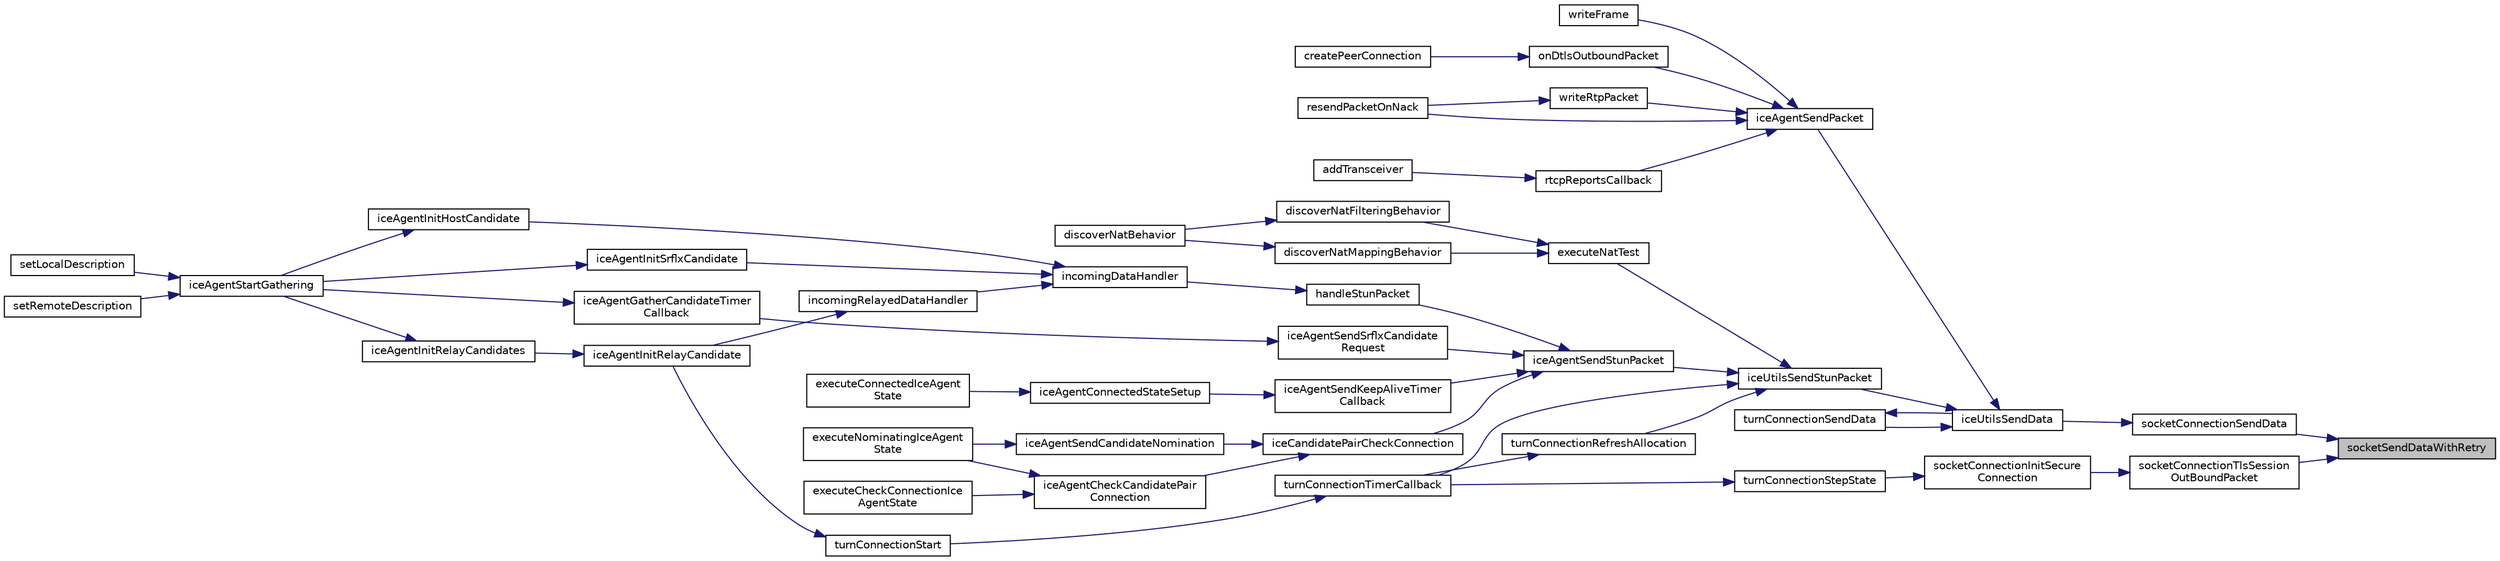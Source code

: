 digraph "socketSendDataWithRetry"
{
 // LATEX_PDF_SIZE
  edge [fontname="Helvetica",fontsize="10",labelfontname="Helvetica",labelfontsize="10"];
  node [fontname="Helvetica",fontsize="10",shape=record];
  rankdir="RL";
  Node1 [label="socketSendDataWithRetry",height=0.2,width=0.4,color="black", fillcolor="grey75", style="filled", fontcolor="black",tooltip=" "];
  Node1 -> Node2 [dir="back",color="midnightblue",fontsize="10",style="solid",fontname="Helvetica"];
  Node2 [label="socketConnectionSendData",height=0.2,width=0.4,color="black", fillcolor="white", style="filled",URL="$SocketConnection_8h.html#a76b988c2d068c9c5fb9e7015ae760dee",tooltip=" "];
  Node2 -> Node3 [dir="back",color="midnightblue",fontsize="10",style="solid",fontname="Helvetica"];
  Node3 [label="iceUtilsSendData",height=0.2,width=0.4,color="black", fillcolor="white", style="filled",URL="$IceUtils_8c.html#abffd2f385a91e5840b12912df46777d4",tooltip=" "];
  Node3 -> Node4 [dir="back",color="midnightblue",fontsize="10",style="solid",fontname="Helvetica"];
  Node4 [label="iceAgentSendPacket",height=0.2,width=0.4,color="black", fillcolor="white", style="filled",URL="$IceAgent_8h.html#a211837bf560b424d14213e4897184c7c",tooltip=" "];
  Node4 -> Node5 [dir="back",color="midnightblue",fontsize="10",style="solid",fontname="Helvetica"];
  Node5 [label="onDtlsOutboundPacket",height=0.2,width=0.4,color="black", fillcolor="white", style="filled",URL="$PeerConnection_8c.html#a8623356d515aabe66d493018cc61c1f3",tooltip=" "];
  Node5 -> Node6 [dir="back",color="midnightblue",fontsize="10",style="solid",fontname="Helvetica"];
  Node6 [label="createPeerConnection",height=0.2,width=0.4,color="black", fillcolor="white", style="filled",URL="$group__PublicMemberFunctions.html#gada972c66438c7e7c82e1db0cfe2b2640",tooltip=" "];
  Node4 -> Node7 [dir="back",color="midnightblue",fontsize="10",style="solid",fontname="Helvetica"];
  Node7 [label="resendPacketOnNack",height=0.2,width=0.4,color="black", fillcolor="white", style="filled",URL="$Retransmitter_8h.html#a55e0c0bf127bb71130d3187b05e7ed87",tooltip=" "];
  Node4 -> Node8 [dir="back",color="midnightblue",fontsize="10",style="solid",fontname="Helvetica"];
  Node8 [label="rtcpReportsCallback",height=0.2,width=0.4,color="black", fillcolor="white", style="filled",URL="$PeerConnection_8c.html#a4afea8c5d470548d2889fb8d3218ba0f",tooltip=" "];
  Node8 -> Node9 [dir="back",color="midnightblue",fontsize="10",style="solid",fontname="Helvetica"];
  Node9 [label="addTransceiver",height=0.2,width=0.4,color="black", fillcolor="white", style="filled",URL="$group__PublicMemberFunctions.html#ga5b89dc2e301e35f30330c57bc1361dcb",tooltip="Create a new RtcRtpTransceiver and add it to the set of transceivers."];
  Node4 -> Node10 [dir="back",color="midnightblue",fontsize="10",style="solid",fontname="Helvetica"];
  Node10 [label="writeFrame",height=0.2,width=0.4,color="black", fillcolor="white", style="filled",URL="$group__PublicMemberFunctions.html#ga40c7caf6325f426d82030beec50cc86e",tooltip="Packetizes and sends media via the configuration specified by the RtcRtpTransceiver."];
  Node4 -> Node11 [dir="back",color="midnightblue",fontsize="10",style="solid",fontname="Helvetica"];
  Node11 [label="writeRtpPacket",height=0.2,width=0.4,color="black", fillcolor="white", style="filled",URL="$Rtp_8h.html#a6f38cb81e122dec46ea50feb5edb652a",tooltip=" "];
  Node11 -> Node7 [dir="back",color="midnightblue",fontsize="10",style="solid",fontname="Helvetica"];
  Node3 -> Node12 [dir="back",color="midnightblue",fontsize="10",style="solid",fontname="Helvetica"];
  Node12 [label="iceUtilsSendStunPacket",height=0.2,width=0.4,color="black", fillcolor="white", style="filled",URL="$IceUtils_8c.html#a163008ed55dd5e46e25737a89d5beabb",tooltip=" "];
  Node12 -> Node13 [dir="back",color="midnightblue",fontsize="10",style="solid",fontname="Helvetica"];
  Node13 [label="executeNatTest",height=0.2,width=0.4,color="black", fillcolor="white", style="filled",URL="$NatBehaviorDiscovery_8h.html#a9cdb27af6b840b3217f6ec9ae06fbc50",tooltip=" "];
  Node13 -> Node14 [dir="back",color="midnightblue",fontsize="10",style="solid",fontname="Helvetica"];
  Node14 [label="discoverNatFilteringBehavior",height=0.2,width=0.4,color="black", fillcolor="white", style="filled",URL="$NatBehaviorDiscovery_8h.html#a77f90fc2c07e04453814c93f6cf3ec2b",tooltip=" "];
  Node14 -> Node15 [dir="back",color="midnightblue",fontsize="10",style="solid",fontname="Helvetica"];
  Node15 [label="discoverNatBehavior",height=0.2,width=0.4,color="black", fillcolor="white", style="filled",URL="$group__PublicMemberFunctions.html#ga6c4139787f87c307c2033b51d65284ce",tooltip="Use the process described in https://tools.ietf.org/html/rfc5780#section-4.3 to discover NAT behavior..."];
  Node13 -> Node16 [dir="back",color="midnightblue",fontsize="10",style="solid",fontname="Helvetica"];
  Node16 [label="discoverNatMappingBehavior",height=0.2,width=0.4,color="black", fillcolor="white", style="filled",URL="$NatBehaviorDiscovery_8h.html#acd09e47ca43569fd569a75e230ffb957",tooltip=" "];
  Node16 -> Node15 [dir="back",color="midnightblue",fontsize="10",style="solid",fontname="Helvetica"];
  Node12 -> Node17 [dir="back",color="midnightblue",fontsize="10",style="solid",fontname="Helvetica"];
  Node17 [label="iceAgentSendStunPacket",height=0.2,width=0.4,color="black", fillcolor="white", style="filled",URL="$IceAgent_8h.html#abb490564967cb36da930909e67ba2ff0",tooltip=" "];
  Node17 -> Node18 [dir="back",color="midnightblue",fontsize="10",style="solid",fontname="Helvetica"];
  Node18 [label="handleStunPacket",height=0.2,width=0.4,color="black", fillcolor="white", style="filled",URL="$IceAgent_8h.html#ac05b87e31e89363944974da428845ef3",tooltip=" "];
  Node18 -> Node19 [dir="back",color="midnightblue",fontsize="10",style="solid",fontname="Helvetica"];
  Node19 [label="incomingDataHandler",height=0.2,width=0.4,color="black", fillcolor="white", style="filled",URL="$IceAgent_8h.html#a4679168f8e324e0324a8c129fe6d606d",tooltip=" "];
  Node19 -> Node20 [dir="back",color="midnightblue",fontsize="10",style="solid",fontname="Helvetica"];
  Node20 [label="iceAgentInitHostCandidate",height=0.2,width=0.4,color="black", fillcolor="white", style="filled",URL="$IceAgent_8h.html#ab7fc78b0a2605c5291b7ec8d7ed40cdc",tooltip=" "];
  Node20 -> Node21 [dir="back",color="midnightblue",fontsize="10",style="solid",fontname="Helvetica"];
  Node21 [label="iceAgentStartGathering",height=0.2,width=0.4,color="black", fillcolor="white", style="filled",URL="$IceAgent_8h.html#aaedcdc437dc6d6753a438f7c5ddf0c7c",tooltip=" "];
  Node21 -> Node22 [dir="back",color="midnightblue",fontsize="10",style="solid",fontname="Helvetica"];
  Node22 [label="setLocalDescription",height=0.2,width=0.4,color="black", fillcolor="white", style="filled",URL="$group__PublicMemberFunctions.html#ga060e71a4e33e0b7a8087317d4839fa8a",tooltip="Instructs the RtcPeerConnection to apply the supplied RtcSessionDescriptionInit as the local descript..."];
  Node21 -> Node23 [dir="back",color="midnightblue",fontsize="10",style="solid",fontname="Helvetica"];
  Node23 [label="setRemoteDescription",height=0.2,width=0.4,color="black", fillcolor="white", style="filled",URL="$group__PublicMemberFunctions.html#ga4378f3c6aec4d69c647c46852bdfe6ed",tooltip="Instructs the RtcPeerConnection to apply the supplied RtcSessionDescriptionInit as the remote descrip..."];
  Node19 -> Node24 [dir="back",color="midnightblue",fontsize="10",style="solid",fontname="Helvetica"];
  Node24 [label="iceAgentInitSrflxCandidate",height=0.2,width=0.4,color="black", fillcolor="white", style="filled",URL="$IceAgent_8h.html#ab51095af13e7b515be425c2d7da80833",tooltip=" "];
  Node24 -> Node21 [dir="back",color="midnightblue",fontsize="10",style="solid",fontname="Helvetica"];
  Node19 -> Node25 [dir="back",color="midnightblue",fontsize="10",style="solid",fontname="Helvetica"];
  Node25 [label="incomingRelayedDataHandler",height=0.2,width=0.4,color="black", fillcolor="white", style="filled",URL="$IceAgent_8h.html#ad3b73d0dc0335cf05e9ff5893d1819a4",tooltip=" "];
  Node25 -> Node26 [dir="back",color="midnightblue",fontsize="10",style="solid",fontname="Helvetica"];
  Node26 [label="iceAgentInitRelayCandidate",height=0.2,width=0.4,color="black", fillcolor="white", style="filled",URL="$IceAgent_8h.html#a16f8a3535bbc9b23cd08b98bd79e49b4",tooltip=" "];
  Node26 -> Node27 [dir="back",color="midnightblue",fontsize="10",style="solid",fontname="Helvetica"];
  Node27 [label="iceAgentInitRelayCandidates",height=0.2,width=0.4,color="black", fillcolor="white", style="filled",URL="$IceAgent_8h.html#a90515bdf78b9dec41ee9c9d579da0045",tooltip=" "];
  Node27 -> Node21 [dir="back",color="midnightblue",fontsize="10",style="solid",fontname="Helvetica"];
  Node17 -> Node28 [dir="back",color="midnightblue",fontsize="10",style="solid",fontname="Helvetica"];
  Node28 [label="iceAgentSendKeepAliveTimer\lCallback",height=0.2,width=0.4,color="black", fillcolor="white", style="filled",URL="$IceAgent_8h.html#a1506000db1f6b1584aac130fa3357a30",tooltip=" "];
  Node28 -> Node29 [dir="back",color="midnightblue",fontsize="10",style="solid",fontname="Helvetica"];
  Node29 [label="iceAgentConnectedStateSetup",height=0.2,width=0.4,color="black", fillcolor="white", style="filled",URL="$IceAgent_8h.html#a1e97803ab232afca8aecc4e2f77b87ac",tooltip=" "];
  Node29 -> Node30 [dir="back",color="midnightblue",fontsize="10",style="solid",fontname="Helvetica"];
  Node30 [label="executeConnectedIceAgent\lState",height=0.2,width=0.4,color="black", fillcolor="white", style="filled",URL="$IceAgentStateMachine_8h.html#a4fddd35b881d4a51ceaad3633a0bced0",tooltip=" "];
  Node17 -> Node31 [dir="back",color="midnightblue",fontsize="10",style="solid",fontname="Helvetica"];
  Node31 [label="iceAgentSendSrflxCandidate\lRequest",height=0.2,width=0.4,color="black", fillcolor="white", style="filled",URL="$IceAgent_8h.html#a999213a9393c2408b64c545357346315",tooltip=" "];
  Node31 -> Node32 [dir="back",color="midnightblue",fontsize="10",style="solid",fontname="Helvetica"];
  Node32 [label="iceAgentGatherCandidateTimer\lCallback",height=0.2,width=0.4,color="black", fillcolor="white", style="filled",URL="$IceAgent_8h.html#a0015e4e66712c771d2f16c933e1e768f",tooltip=" "];
  Node32 -> Node21 [dir="back",color="midnightblue",fontsize="10",style="solid",fontname="Helvetica"];
  Node17 -> Node33 [dir="back",color="midnightblue",fontsize="10",style="solid",fontname="Helvetica"];
  Node33 [label="iceCandidatePairCheckConnection",height=0.2,width=0.4,color="black", fillcolor="white", style="filled",URL="$IceAgent_8h.html#a35f2cc95cc787f5c1d3cfcaea9ec7555",tooltip=" "];
  Node33 -> Node34 [dir="back",color="midnightblue",fontsize="10",style="solid",fontname="Helvetica"];
  Node34 [label="iceAgentCheckCandidatePair\lConnection",height=0.2,width=0.4,color="black", fillcolor="white", style="filled",URL="$IceAgent_8h.html#ad08c3a7660dcaa0d93af028fc65fe374",tooltip=" "];
  Node34 -> Node35 [dir="back",color="midnightblue",fontsize="10",style="solid",fontname="Helvetica"];
  Node35 [label="executeCheckConnectionIce\lAgentState",height=0.2,width=0.4,color="black", fillcolor="white", style="filled",URL="$IceAgentStateMachine_8h.html#a46a9802e794c01c21a13751cfddfdc2b",tooltip=" "];
  Node34 -> Node36 [dir="back",color="midnightblue",fontsize="10",style="solid",fontname="Helvetica"];
  Node36 [label="executeNominatingIceAgent\lState",height=0.2,width=0.4,color="black", fillcolor="white", style="filled",URL="$IceAgentStateMachine_8h.html#a1f9ccfce7b757cf6c90358336e973f12",tooltip=" "];
  Node33 -> Node37 [dir="back",color="midnightblue",fontsize="10",style="solid",fontname="Helvetica"];
  Node37 [label="iceAgentSendCandidateNomination",height=0.2,width=0.4,color="black", fillcolor="white", style="filled",URL="$IceAgent_8h.html#a42c1b967c356219624017bf7b6c7a487",tooltip=" "];
  Node37 -> Node36 [dir="back",color="midnightblue",fontsize="10",style="solid",fontname="Helvetica"];
  Node12 -> Node38 [dir="back",color="midnightblue",fontsize="10",style="solid",fontname="Helvetica"];
  Node38 [label="turnConnectionRefreshAllocation",height=0.2,width=0.4,color="black", fillcolor="white", style="filled",URL="$TurnConnection_8h.html#ada296894db8c32490c404c6a957454ce",tooltip=" "];
  Node38 -> Node39 [dir="back",color="midnightblue",fontsize="10",style="solid",fontname="Helvetica"];
  Node39 [label="turnConnectionTimerCallback",height=0.2,width=0.4,color="black", fillcolor="white", style="filled",URL="$TurnConnection_8h.html#a74801f6687767a6443b5edd1de9a3798",tooltip=" "];
  Node39 -> Node40 [dir="back",color="midnightblue",fontsize="10",style="solid",fontname="Helvetica"];
  Node40 [label="turnConnectionStart",height=0.2,width=0.4,color="black", fillcolor="white", style="filled",URL="$TurnConnection_8h.html#a7805d6421b4cb1f7b401f447a7b5b26a",tooltip=" "];
  Node40 -> Node26 [dir="back",color="midnightblue",fontsize="10",style="solid",fontname="Helvetica"];
  Node12 -> Node39 [dir="back",color="midnightblue",fontsize="10",style="solid",fontname="Helvetica"];
  Node3 -> Node41 [dir="back",color="midnightblue",fontsize="10",style="solid",fontname="Helvetica"];
  Node41 [label="turnConnectionSendData",height=0.2,width=0.4,color="black", fillcolor="white", style="filled",URL="$TurnConnection_8h.html#ab7da7e3ce56eb4d828ac1cfea94ba7bf",tooltip=" "];
  Node41 -> Node3 [dir="back",color="midnightblue",fontsize="10",style="solid",fontname="Helvetica"];
  Node1 -> Node42 [dir="back",color="midnightblue",fontsize="10",style="solid",fontname="Helvetica"];
  Node42 [label="socketConnectionTlsSession\lOutBoundPacket",height=0.2,width=0.4,color="black", fillcolor="white", style="filled",URL="$SocketConnection_8h.html#ab49b901ddf40485fd117299a68253228",tooltip=" "];
  Node42 -> Node43 [dir="back",color="midnightblue",fontsize="10",style="solid",fontname="Helvetica"];
  Node43 [label="socketConnectionInitSecure\lConnection",height=0.2,width=0.4,color="black", fillcolor="white", style="filled",URL="$SocketConnection_8h.html#ad6405efcb2a4078d3faf1be4e7c8bbee",tooltip=" "];
  Node43 -> Node44 [dir="back",color="midnightblue",fontsize="10",style="solid",fontname="Helvetica"];
  Node44 [label="turnConnectionStepState",height=0.2,width=0.4,color="black", fillcolor="white", style="filled",URL="$TurnConnection_8h.html#a6a4c556b18348cd3fa9558d697573daa",tooltip=" "];
  Node44 -> Node39 [dir="back",color="midnightblue",fontsize="10",style="solid",fontname="Helvetica"];
}
